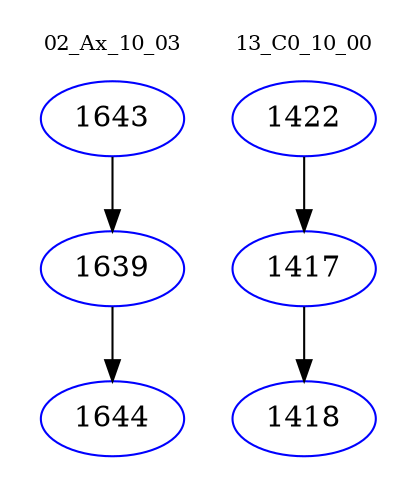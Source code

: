 digraph{
subgraph cluster_0 {
color = white
label = "02_Ax_10_03";
fontsize=10;
T0_1643 [label="1643", color="blue"]
T0_1643 -> T0_1639 [color="black"]
T0_1639 [label="1639", color="blue"]
T0_1639 -> T0_1644 [color="black"]
T0_1644 [label="1644", color="blue"]
}
subgraph cluster_1 {
color = white
label = "13_C0_10_00";
fontsize=10;
T1_1422 [label="1422", color="blue"]
T1_1422 -> T1_1417 [color="black"]
T1_1417 [label="1417", color="blue"]
T1_1417 -> T1_1418 [color="black"]
T1_1418 [label="1418", color="blue"]
}
}
